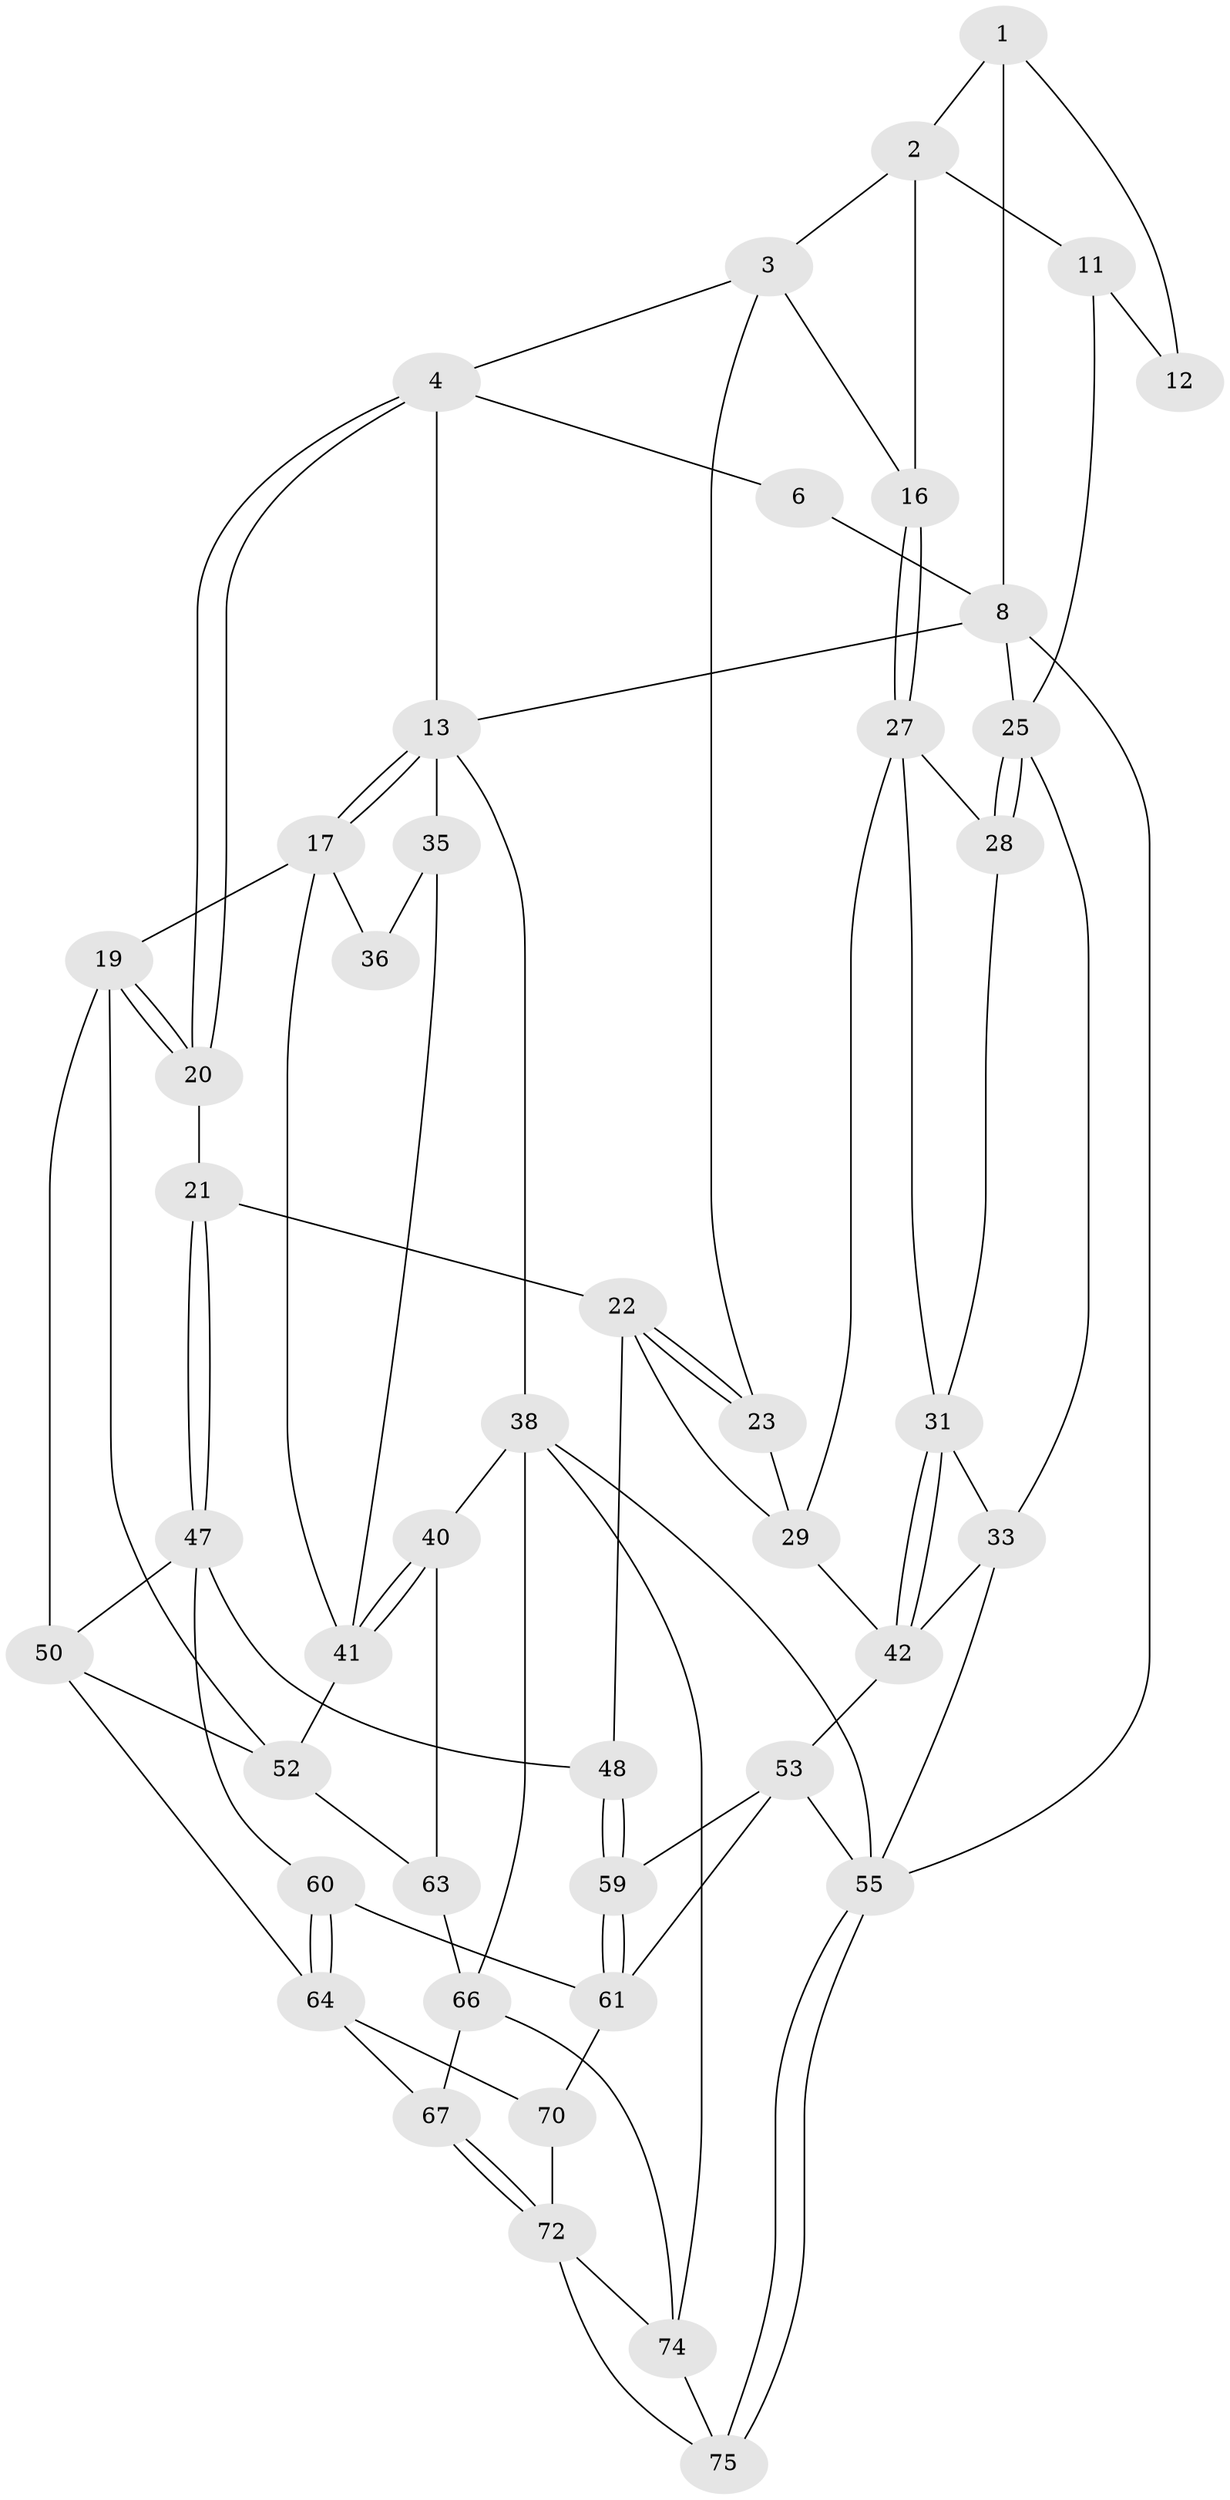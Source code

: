 // Generated by graph-tools (version 1.1) at 2025/24/03/03/25 07:24:36]
// undirected, 45 vertices, 95 edges
graph export_dot {
graph [start="1"]
  node [color=gray90,style=filled];
  1 [pos="+0.17937081979381936+0",super="+7"];
  2 [pos="+0.20061055463178087+0.0031130330351108637",super="+10"];
  3 [pos="+0.46414660635709665+0.06643784110606696",super="+15"];
  4 [pos="+0.5809566510815113+0",super="+5"];
  6 [pos="+0.1346058118541198+0"];
  8 [pos="+0+0.0680027855225436",super="+9"];
  11 [pos="+0.18567089779800974+0.11785080587350215",super="+24"];
  12 [pos="+0.028562229571112523+0.12576474967852663"];
  13 [pos="+0.7274138606087507+0",super="+14"];
  16 [pos="+0.23692208005420795+0.16536055341947767"];
  17 [pos="+0.7945380802842807+0.32621644003422123",super="+18"];
  19 [pos="+0.7500052673781631+0.366472274357889",super="+49"];
  20 [pos="+0.568343275624651+0.37057751722276744"];
  21 [pos="+0.5644341228951825+0.37221213395824493"];
  22 [pos="+0.5351190242006524+0.3700099720969548",super="+46"];
  23 [pos="+0.4723100120893784+0.35957979725562417"];
  25 [pos="+0.03517758904694863+0.30551933814749754",super="+26"];
  27 [pos="+0.22362944236423274+0.2536106357197182",super="+30"];
  28 [pos="+0.16944251048227985+0.30879893005948456"];
  29 [pos="+0.3734850115048164+0.4085998595624898",super="+44"];
  31 [pos="+0.32306155073707127+0.4124266999592902",super="+32"];
  33 [pos="+0.12717636331499307+0.4973831664527022",super="+34"];
  35 [pos="+1+0",super="+37"];
  36 [pos="+0.8459952418000654+0.29817361447198526"];
  38 [pos="+1+1",super="+39"];
  40 [pos="+1+0.6682437749973578",super="+62"];
  41 [pos="+1+0.49139150455125385",super="+43"];
  42 [pos="+0.15718949028458792+0.5019744029177166",super="+45"];
  47 [pos="+0.5646104915313989+0.5669778988391441",super="+51"];
  48 [pos="+0.49179410271215995+0.6022176282421153"];
  50 [pos="+0.7352986504697022+0.5545637515164946",super="+58"];
  52 [pos="+0.8940755733719864+0.5972880318176044",super="+57"];
  53 [pos="+0.30934771688562124+0.6725935205958792",super="+54"];
  55 [pos="+0.01504353719040918+1",super="+56"];
  59 [pos="+0.4784938561877147+0.6918909696254475"];
  60 [pos="+0.6111046508398064+0.6714442632237893"];
  61 [pos="+0.5230492705603387+0.7368224430957395",super="+69"];
  63 [pos="+0.8713699476959168+0.6622297877407917",super="+65"];
  64 [pos="+0.7501673246660782+0.7418721986803889",super="+68"];
  66 [pos="+0.935888447111298+0.8321347011538239",super="+71"];
  67 [pos="+0.7696936279963962+0.7826528015022634"];
  70 [pos="+0.6386967205684158+0.8654173974563966"];
  72 [pos="+0.8057666309854588+0.8846322716816116",super="+73"];
  74 [pos="+0.8257248560522891+0.9111714277613352",super="+76"];
  75 [pos="+0.6122615572861936+1"];
  1 -- 2;
  1 -- 8;
  1 -- 12;
  2 -- 3;
  2 -- 16;
  2 -- 11;
  3 -- 4;
  3 -- 16;
  3 -- 23;
  4 -- 20;
  4 -- 20;
  4 -- 13;
  4 -- 6;
  6 -- 8;
  8 -- 55;
  8 -- 25;
  8 -- 13;
  11 -- 12 [weight=2];
  11 -- 25;
  13 -- 17;
  13 -- 17;
  13 -- 35;
  13 -- 38;
  16 -- 27;
  16 -- 27;
  17 -- 36;
  17 -- 19;
  17 -- 41;
  19 -- 20;
  19 -- 20;
  19 -- 50;
  19 -- 52;
  20 -- 21;
  21 -- 22;
  21 -- 47;
  21 -- 47;
  22 -- 23;
  22 -- 23;
  22 -- 48;
  22 -- 29;
  23 -- 29;
  25 -- 28;
  25 -- 28;
  25 -- 33;
  27 -- 28;
  27 -- 29;
  27 -- 31;
  28 -- 31;
  29 -- 42;
  31 -- 42;
  31 -- 42;
  31 -- 33;
  33 -- 42;
  33 -- 55;
  35 -- 41;
  35 -- 36;
  38 -- 55;
  38 -- 74;
  38 -- 40;
  38 -- 66;
  40 -- 41;
  40 -- 41;
  40 -- 63 [weight=2];
  41 -- 52;
  42 -- 53;
  47 -- 48;
  47 -- 50;
  47 -- 60;
  48 -- 59;
  48 -- 59;
  50 -- 64;
  50 -- 52;
  52 -- 63;
  53 -- 59;
  53 -- 55;
  53 -- 61;
  55 -- 75;
  55 -- 75;
  59 -- 61;
  59 -- 61;
  60 -- 61;
  60 -- 64;
  60 -- 64;
  61 -- 70;
  63 -- 66;
  64 -- 67;
  64 -- 70;
  66 -- 67;
  66 -- 74;
  67 -- 72;
  67 -- 72;
  70 -- 72;
  72 -- 74;
  72 -- 75;
  74 -- 75;
}

